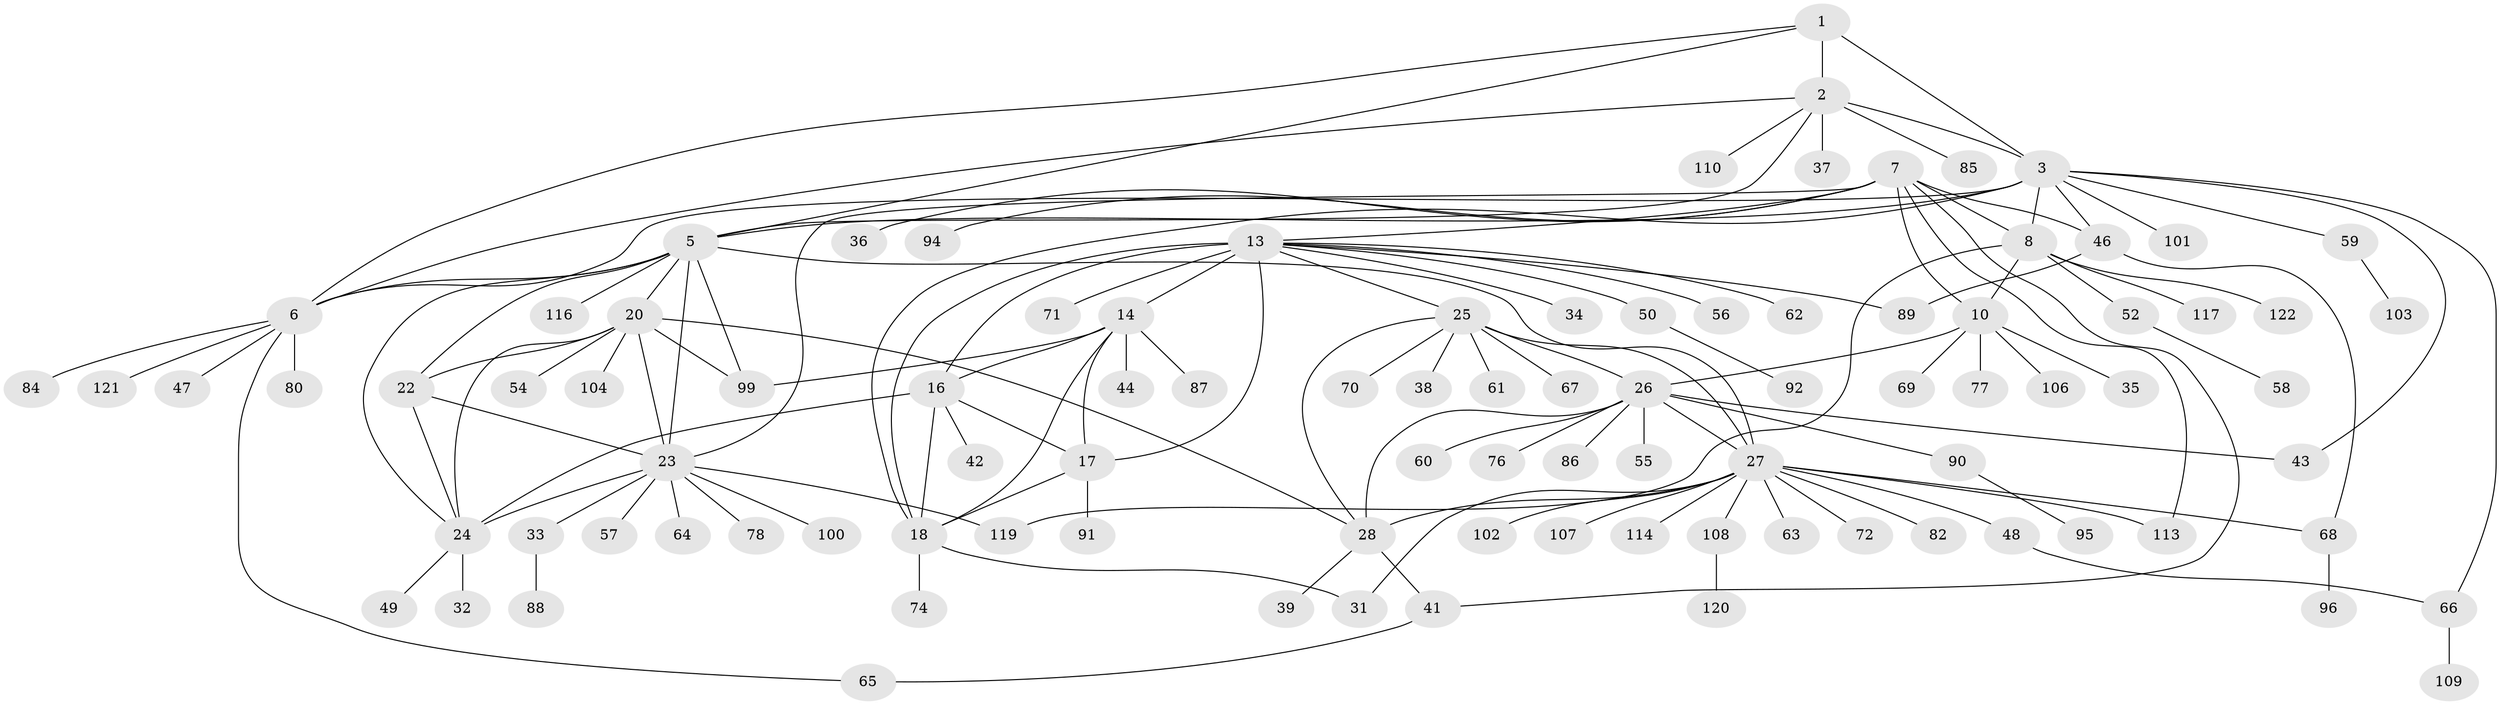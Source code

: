 // Generated by graph-tools (version 1.1) at 2025/24/03/03/25 07:24:14]
// undirected, 96 vertices, 135 edges
graph export_dot {
graph [start="1"]
  node [color=gray90,style=filled];
  1;
  2 [super="+98"];
  3 [super="+4"];
  5 [super="+19"];
  6 [super="+40"];
  7 [super="+11"];
  8 [super="+9"];
  10 [super="+12"];
  13 [super="+15"];
  14 [super="+75"];
  16 [super="+53"];
  17 [super="+45"];
  18 [super="+105"];
  20 [super="+21"];
  22 [super="+124"];
  23 [super="+73"];
  24;
  25 [super="+97"];
  26 [super="+29"];
  27 [super="+30"];
  28;
  31 [super="+111"];
  32 [super="+81"];
  33 [super="+51"];
  34;
  35;
  36;
  37;
  38;
  39;
  41;
  42;
  43;
  44;
  46 [super="+79"];
  47;
  48;
  49;
  50;
  52;
  54;
  55;
  56;
  57;
  58 [super="+83"];
  59;
  60;
  61;
  62;
  63;
  64;
  65;
  66 [super="+118"];
  67;
  68;
  69;
  70;
  71;
  72;
  74;
  76;
  77;
  78;
  80;
  82 [super="+93"];
  84;
  85;
  86;
  87;
  88;
  89;
  90;
  91;
  92;
  94 [super="+112"];
  95;
  96;
  99 [super="+115"];
  100;
  101;
  102;
  103;
  104;
  106;
  107;
  108;
  109;
  110;
  113 [super="+123"];
  114;
  116;
  117;
  119;
  120;
  121;
  122;
  1 -- 2;
  1 -- 3 [weight=2];
  1 -- 5;
  1 -- 6;
  2 -- 3 [weight=2];
  2 -- 5;
  2 -- 6;
  2 -- 37;
  2 -- 85;
  2 -- 110;
  3 -- 5 [weight=2];
  3 -- 6 [weight=2];
  3 -- 8;
  3 -- 43;
  3 -- 66;
  3 -- 101;
  3 -- 46;
  3 -- 18;
  3 -- 59;
  5 -- 6;
  5 -- 99;
  5 -- 27;
  5 -- 116;
  5 -- 20 [weight=2];
  5 -- 22;
  5 -- 23;
  5 -- 24;
  6 -- 80;
  6 -- 121;
  6 -- 65;
  6 -- 84;
  6 -- 47;
  7 -- 8 [weight=4];
  7 -- 10 [weight=4];
  7 -- 23;
  7 -- 46;
  7 -- 13;
  7 -- 113;
  7 -- 36;
  7 -- 41;
  7 -- 94;
  8 -- 10 [weight=4];
  8 -- 52;
  8 -- 117;
  8 -- 119;
  8 -- 122;
  10 -- 35;
  10 -- 69;
  10 -- 106;
  10 -- 77;
  10 -- 26;
  13 -- 14 [weight=2];
  13 -- 16 [weight=2];
  13 -- 17 [weight=2];
  13 -- 18 [weight=2];
  13 -- 25;
  13 -- 34;
  13 -- 62;
  13 -- 71;
  13 -- 50;
  13 -- 56;
  13 -- 89;
  14 -- 16;
  14 -- 17;
  14 -- 18;
  14 -- 44;
  14 -- 87;
  14 -- 99;
  16 -- 17;
  16 -- 18;
  16 -- 24;
  16 -- 42;
  17 -- 18;
  17 -- 91;
  18 -- 31;
  18 -- 74;
  20 -- 22 [weight=2];
  20 -- 23 [weight=2];
  20 -- 24 [weight=2];
  20 -- 54;
  20 -- 99;
  20 -- 104;
  20 -- 28;
  22 -- 23;
  22 -- 24;
  23 -- 24;
  23 -- 33;
  23 -- 57;
  23 -- 64;
  23 -- 100;
  23 -- 119;
  23 -- 78;
  24 -- 32;
  24 -- 49;
  25 -- 26 [weight=2];
  25 -- 27 [weight=2];
  25 -- 28;
  25 -- 38;
  25 -- 61;
  25 -- 67;
  25 -- 70;
  26 -- 27 [weight=4];
  26 -- 28 [weight=2];
  26 -- 43;
  26 -- 60;
  26 -- 76;
  26 -- 90;
  26 -- 86;
  26 -- 55;
  27 -- 28 [weight=2];
  27 -- 48;
  27 -- 102;
  27 -- 107;
  27 -- 108;
  27 -- 113;
  27 -- 114;
  27 -- 68;
  27 -- 72;
  27 -- 31;
  27 -- 82;
  27 -- 63;
  28 -- 39;
  28 -- 41;
  33 -- 88;
  41 -- 65;
  46 -- 89;
  46 -- 68;
  48 -- 66;
  50 -- 92;
  52 -- 58;
  59 -- 103;
  66 -- 109;
  68 -- 96;
  90 -- 95;
  108 -- 120;
}
